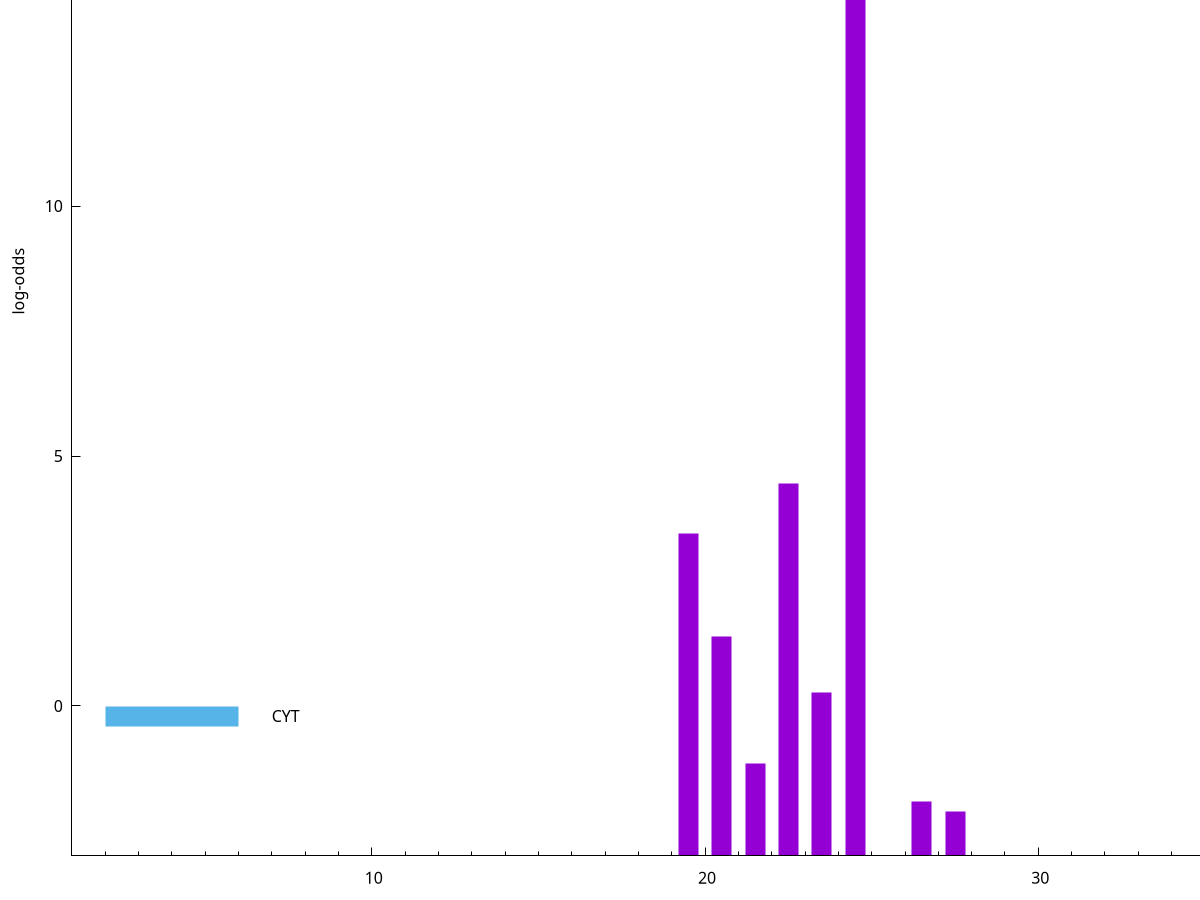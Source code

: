 set title "LipoP predictions for SRR3996242.gff"
set size 2., 1.4
set xrange [1:70] 
set mxtics 10
set yrange [-3:20]
set y2range [0:23]
set ylabel "log-odds"
set term postscript eps color solid "Helvetica" 30
set output "SRR3996242.gff2.eps"
set arrow from 2,15.1936 to 6,15.1936 nohead lt 1 lw 20
set label "SpI" at 7,15.1936
set arrow from 2,-0.200913 to 6,-0.200913 nohead lt 3 lw 20
set label "CYT" at 7,-0.200913
set arrow from 2,15.1936 to 6,15.1936 nohead lt 1 lw 20
set label "SpI" at 7,15.1936
# NOTE: The scores below are the log-odds scores with the threshold
# NOTE: subtracted (a hack to make gnuplot make the histogram all
# NOTE: look nice).
plot "-" axes x1y2 title "" with impulses lt 1 lw 20
24.500000 18.192100
22.500000 7.442990
19.500000 6.442770
20.500000 4.398790
23.500000 3.262271
21.500000 1.851110
26.500000 1.081900
27.500000 0.879300
e
exit
